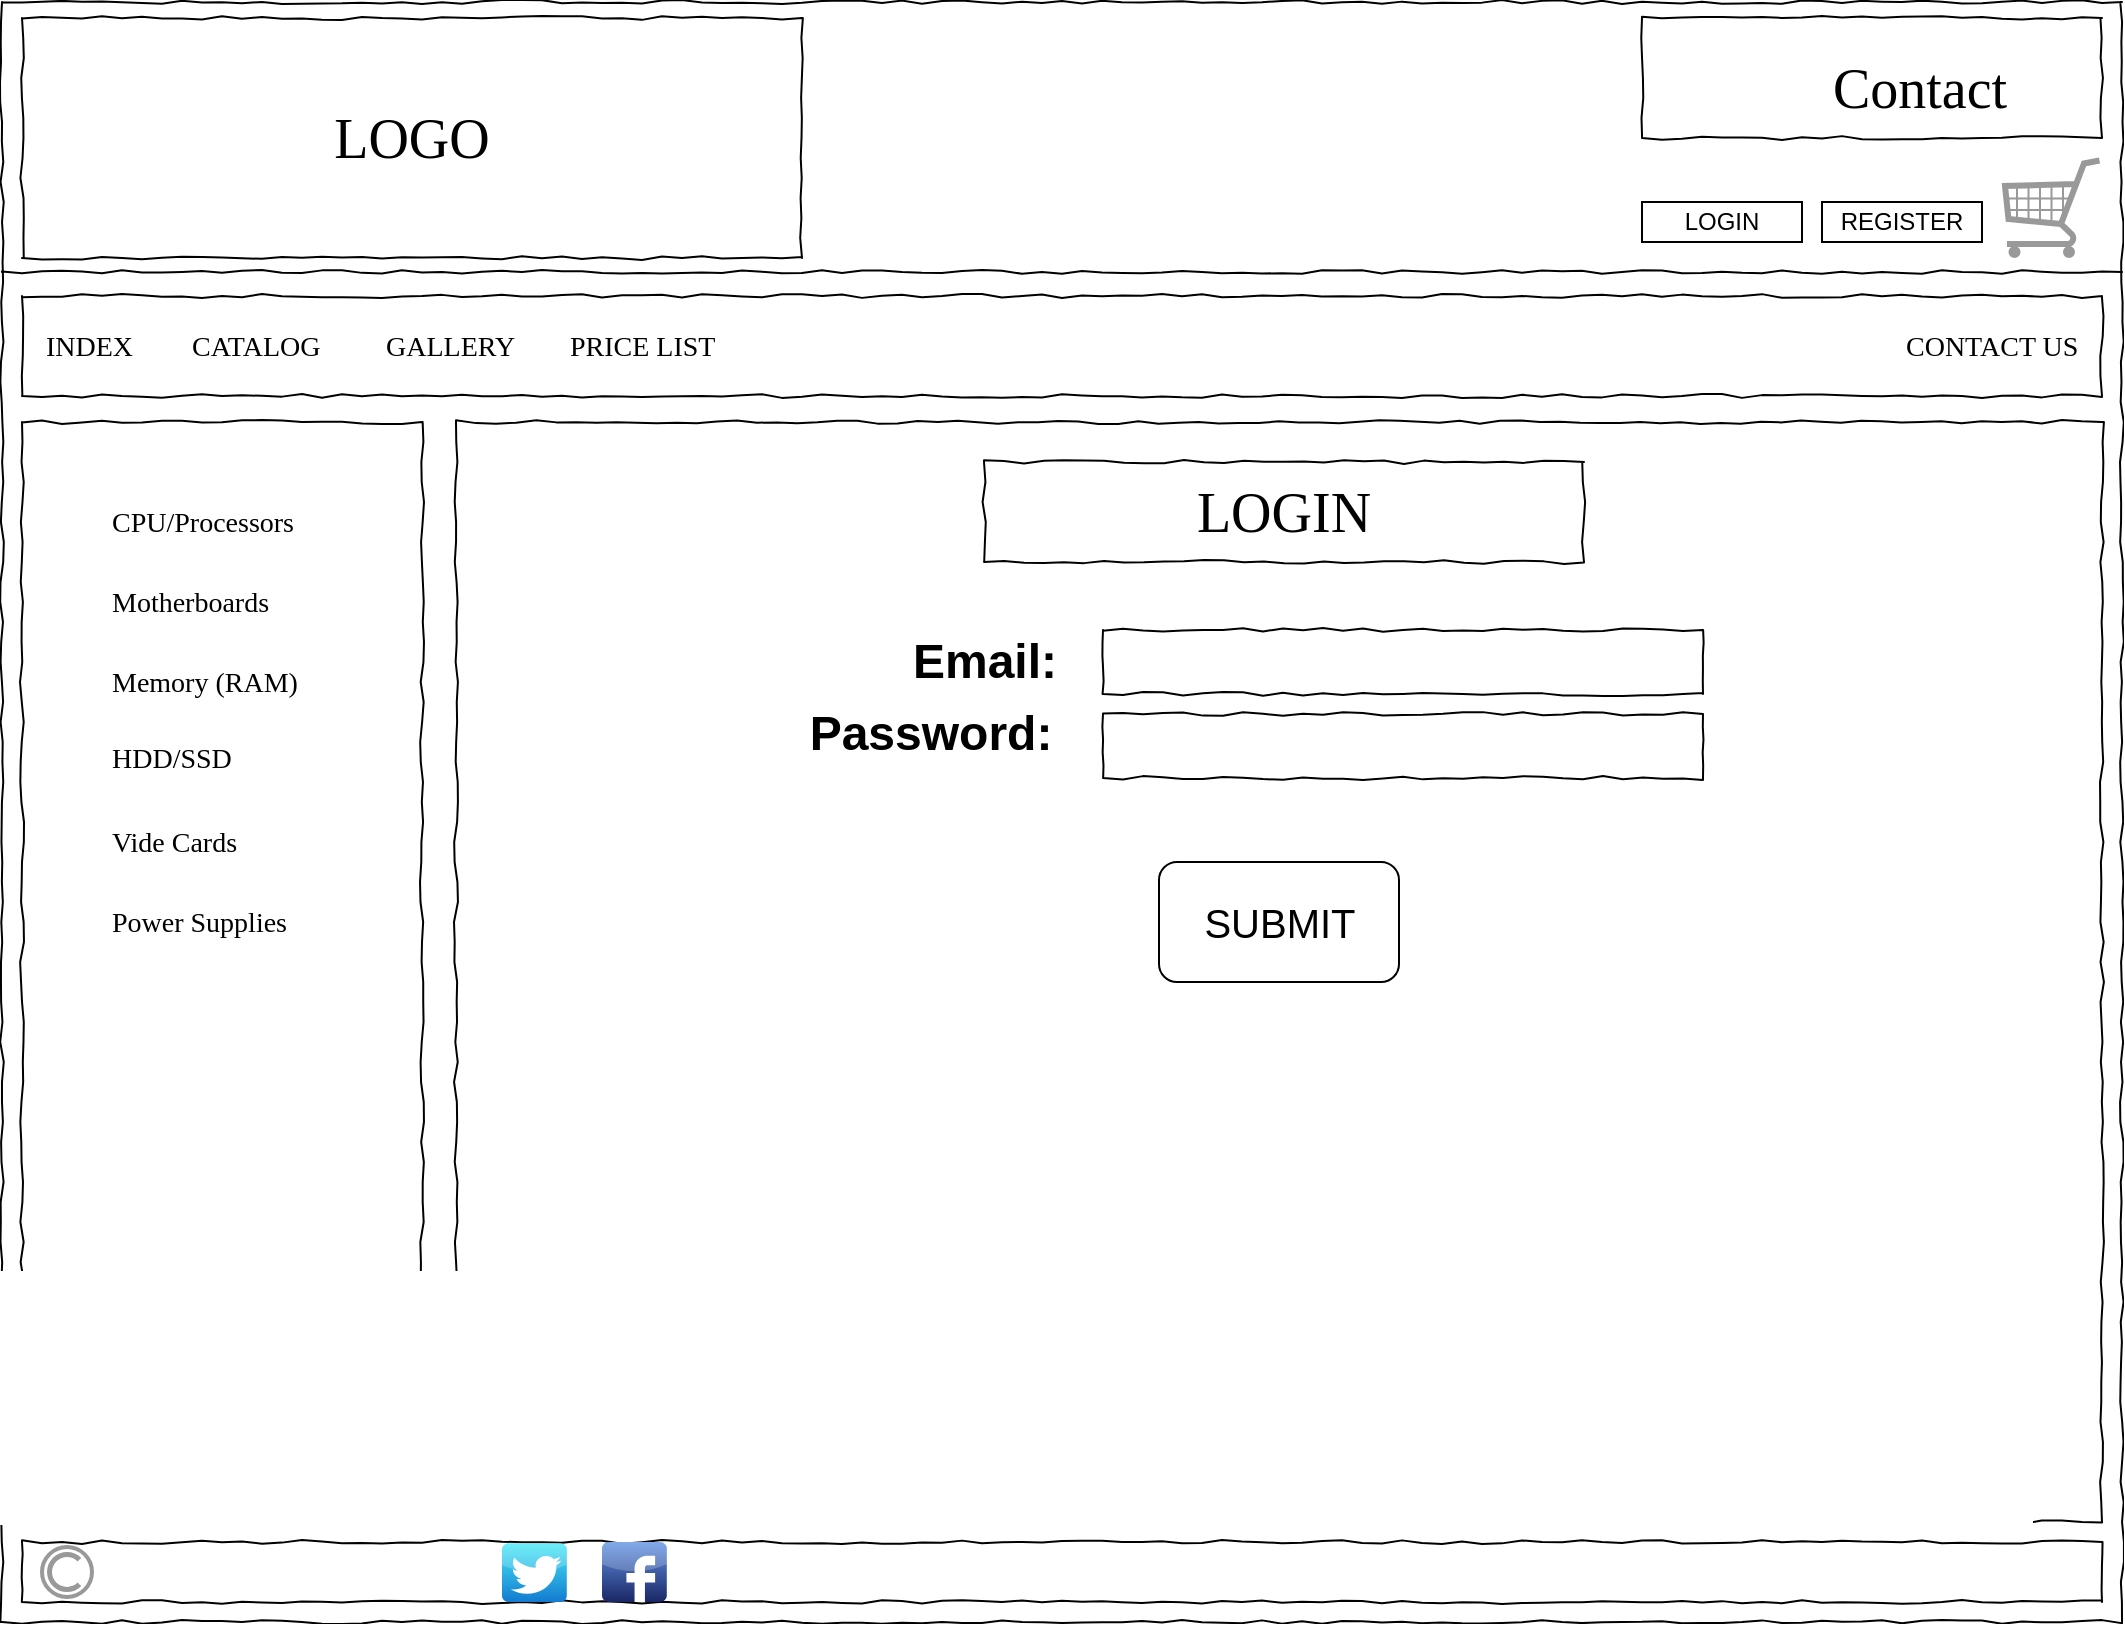 <mxfile version="13.6.2" type="device"><diagram id="NkQyYBgmZl4vOWVzMreP" name="Page-1"><mxGraphModel dx="1086" dy="806" grid="1" gridSize="10" guides="1" tooltips="1" connect="1" arrows="1" fold="1" page="1" pageScale="1" pageWidth="827" pageHeight="1169" math="0" shadow="0"><root><mxCell id="0"/><mxCell id="1" parent="0"/><mxCell id="08jpZxsxpoSbJNNxeqUy-1" value="" style="whiteSpace=wrap;html=1;rounded=0;shadow=0;labelBackgroundColor=none;strokeColor=#000000;strokeWidth=1;fillColor=none;fontFamily=Verdana;fontSize=12;fontColor=#000000;align=center;comic=1;" parent="1" vertex="1"><mxGeometry x="20" y="10" width="1060" height="810" as="geometry"/></mxCell><mxCell id="08jpZxsxpoSbJNNxeqUy-2" value="" style="whiteSpace=wrap;html=1;rounded=0;shadow=0;labelBackgroundColor=none;strokeWidth=1;fillColor=none;fontFamily=Verdana;fontSize=12;align=center;comic=1;" parent="1" vertex="1"><mxGeometry x="247" y="220" width="823" height="550" as="geometry"/></mxCell><mxCell id="08jpZxsxpoSbJNNxeqUy-3" value="" style="whiteSpace=wrap;html=1;rounded=0;shadow=0;labelBackgroundColor=none;strokeWidth=1;fillColor=none;fontFamily=Verdana;fontSize=12;align=center;comic=1;" parent="1" vertex="1"><mxGeometry x="30" y="220" width="200" height="550" as="geometry"/></mxCell><mxCell id="08jpZxsxpoSbJNNxeqUy-4" value="" style="line;strokeWidth=1;html=1;rounded=0;shadow=0;labelBackgroundColor=none;fillColor=none;fontFamily=Verdana;fontSize=14;fontColor=#000000;align=center;comic=1;" parent="1" vertex="1"><mxGeometry x="20" y="140" width="1060" height="10" as="geometry"/></mxCell><mxCell id="08jpZxsxpoSbJNNxeqUy-6" value="" style="whiteSpace=wrap;html=1;rounded=0;shadow=0;labelBackgroundColor=none;strokeWidth=1;fillColor=none;fontFamily=Verdana;fontSize=12;align=center;comic=1;" parent="1" vertex="1"><mxGeometry x="30" y="780" width="1040" height="30" as="geometry"/></mxCell><mxCell id="08jpZxsxpoSbJNNxeqUy-7" value="" style="dashed=0;outlineConnect=0;html=1;align=center;labelPosition=center;verticalLabelPosition=bottom;verticalAlign=top;shape=mxgraph.webicons.twitter;fillColor=#49EAF7;gradientColor=#137BD0" parent="1" vertex="1"><mxGeometry x="270" y="780.6" width="32.4" height="29.4" as="geometry"/></mxCell><mxCell id="08jpZxsxpoSbJNNxeqUy-8" value="" style="dashed=0;outlineConnect=0;html=1;align=center;labelPosition=center;verticalLabelPosition=bottom;verticalAlign=top;shape=mxgraph.webicons.facebook;fillColor=#6294E4;gradientColor=#1A2665" parent="1" vertex="1"><mxGeometry x="320" y="780" width="32.4" height="30" as="geometry"/></mxCell><mxCell id="08jpZxsxpoSbJNNxeqUy-9" value="" style="shape=image;html=1;verticalAlign=top;verticalLabelPosition=bottom;labelBackgroundColor=#ffffff;imageAspect=0;aspect=fixed;image=https://cdn4.iconfinder.com/data/icons/social-media-2146/512/25_social-128.png" parent="1" vertex="1"><mxGeometry x="370" y="780" width="30" height="30" as="geometry"/></mxCell><mxCell id="08jpZxsxpoSbJNNxeqUy-10" value="" style="strokeColor=#999999;verticalLabelPosition=bottom;shadow=0;dashed=0;verticalAlign=top;strokeWidth=2;html=1;shape=mxgraph.mockup.misc.copyrightIcon;" parent="1" vertex="1"><mxGeometry x="40" y="782.5" width="25" height="25" as="geometry"/></mxCell><mxCell id="08jpZxsxpoSbJNNxeqUy-11" value="LOGIN" style="whiteSpace=wrap;html=1;rounded=0;shadow=0;labelBackgroundColor=none;strokeWidth=1;fontFamily=Verdana;fontSize=28;align=center;comic=1;" parent="1" vertex="1"><mxGeometry x="511" y="240" width="300" height="50" as="geometry"/></mxCell><mxCell id="08jpZxsxpoSbJNNxeqUy-13" value="Email:" style="text;strokeColor=none;fillColor=none;html=1;fontSize=24;fontStyle=1;verticalAlign=middle;align=center;" parent="1" vertex="1"><mxGeometry x="440.5" y="320" width="140" height="40" as="geometry"/></mxCell><mxCell id="08jpZxsxpoSbJNNxeqUy-14" value="Password:" style="text;strokeColor=none;fillColor=none;html=1;fontSize=24;fontStyle=1;verticalAlign=middle;align=center;" parent="1" vertex="1"><mxGeometry x="414" y="356" width="140" height="40" as="geometry"/></mxCell><mxCell id="08jpZxsxpoSbJNNxeqUy-16" value="" style="whiteSpace=wrap;html=1;rounded=0;shadow=0;labelBackgroundColor=none;strokeWidth=1;fontFamily=Verdana;fontSize=28;align=center;comic=1;" parent="1" vertex="1"><mxGeometry x="570.5" y="324" width="300" height="32" as="geometry"/></mxCell><mxCell id="08jpZxsxpoSbJNNxeqUy-17" value="" style="whiteSpace=wrap;html=1;rounded=0;shadow=0;labelBackgroundColor=none;strokeWidth=1;fontFamily=Verdana;fontSize=28;align=center;comic=1;" parent="1" vertex="1"><mxGeometry x="570.5" y="366" width="300" height="32" as="geometry"/></mxCell><mxCell id="08jpZxsxpoSbJNNxeqUy-18" value="&lt;font style=&quot;font-size: 20px&quot;&gt;SUBMIT&lt;/font&gt;" style="rounded=1;whiteSpace=wrap;html=1;" parent="1" vertex="1"><mxGeometry x="598.5" y="440" width="120" height="60" as="geometry"/></mxCell><mxCell id="08jpZxsxpoSbJNNxeqUy-25" value="CPU/Processors" style="text;html=1;points=[];align=left;verticalAlign=top;spacingTop=-4;fontSize=14;fontFamily=Verdana" parent="1" vertex="1"><mxGeometry x="72.5" y="260" width="115" height="20" as="geometry"/></mxCell><mxCell id="08jpZxsxpoSbJNNxeqUy-26" value="Motherboards" style="text;html=1;points=[];align=left;verticalAlign=top;spacingTop=-4;fontSize=14;fontFamily=Verdana" parent="1" vertex="1"><mxGeometry x="72.5" y="300" width="100" height="20" as="geometry"/></mxCell><mxCell id="08jpZxsxpoSbJNNxeqUy-27" value="Memory (RAM)" style="text;html=1;points=[];align=left;verticalAlign=top;spacingTop=-4;fontSize=14;fontFamily=Verdana" parent="1" vertex="1"><mxGeometry x="72.5" y="340" width="110" height="20" as="geometry"/></mxCell><mxCell id="08jpZxsxpoSbJNNxeqUy-28" value="HDD/SSD" style="text;html=1;points=[];align=left;verticalAlign=top;spacingTop=-4;fontSize=14;fontFamily=Verdana" parent="1" vertex="1"><mxGeometry x="72.5" y="378" width="70" height="20" as="geometry"/></mxCell><mxCell id="08jpZxsxpoSbJNNxeqUy-29" value="Vide Cards" style="text;html=1;points=[];align=left;verticalAlign=top;spacingTop=-4;fontSize=14;fontFamily=Verdana" parent="1" vertex="1"><mxGeometry x="72.5" y="420" width="80" height="20" as="geometry"/></mxCell><mxCell id="08jpZxsxpoSbJNNxeqUy-30" value="Power Supplies" style="text;html=1;points=[];align=left;verticalAlign=top;spacingTop=-4;fontSize=14;fontFamily=Verdana" parent="1" vertex="1"><mxGeometry x="72.5" y="460" width="110" height="20" as="geometry"/></mxCell><mxCell id="08jpZxsxpoSbJNNxeqUy-31" value="LOGO" style="whiteSpace=wrap;html=1;rounded=0;shadow=0;labelBackgroundColor=none;strokeWidth=1;fontFamily=Verdana;fontSize=28;align=center;comic=1;" parent="1" vertex="1"><mxGeometry x="30" y="18" width="390" height="120" as="geometry"/></mxCell><mxCell id="08jpZxsxpoSbJNNxeqUy-32" value="&lt;p style=&quot;margin-left: 0.5in ; margin-bottom: 0.17in ; line-height: 100%&quot;&gt;Contact&lt;/p&gt;" style="whiteSpace=wrap;html=1;rounded=0;shadow=0;labelBackgroundColor=none;strokeWidth=1;fontFamily=Verdana;fontSize=28;align=center;comic=1;" parent="1" vertex="1"><mxGeometry x="840" y="18" width="230" height="60" as="geometry"/></mxCell><mxCell id="08jpZxsxpoSbJNNxeqUy-33" value="" style="verticalLabelPosition=bottom;shadow=0;dashed=0;align=center;html=1;verticalAlign=top;strokeWidth=1;shape=mxgraph.mockup.misc.shoppingCart;strokeColor=#999999;" parent="1" vertex="1"><mxGeometry x="1020" y="88" width="50" height="50" as="geometry"/></mxCell><mxCell id="08jpZxsxpoSbJNNxeqUy-34" value="LOGIN" style="rounded=0;whiteSpace=wrap;html=1;" parent="1" vertex="1"><mxGeometry x="840" y="110" width="80" height="20" as="geometry"/></mxCell><mxCell id="08jpZxsxpoSbJNNxeqUy-35" value="REGISTER" style="rounded=0;whiteSpace=wrap;html=1;" parent="1" vertex="1"><mxGeometry x="930" y="110" width="80" height="20" as="geometry"/></mxCell><mxCell id="5q-VDSTFZYAf9iaPai_H-1" value="" style="whiteSpace=wrap;html=1;rounded=0;shadow=0;labelBackgroundColor=none;strokeWidth=1;fillColor=none;fontFamily=Verdana;fontSize=12;align=center;comic=1;" vertex="1" parent="1"><mxGeometry x="30" y="157" width="1040" height="50" as="geometry"/></mxCell><mxCell id="5q-VDSTFZYAf9iaPai_H-2" value="INDEX" style="text;html=1;points=[];align=left;verticalAlign=top;spacingTop=-4;fontSize=14;fontFamily=Verdana" vertex="1" parent="1"><mxGeometry x="40" y="172" width="60" height="20" as="geometry"/></mxCell><mxCell id="5q-VDSTFZYAf9iaPai_H-3" value="CATALOG" style="text;html=1;points=[];align=left;verticalAlign=top;spacingTop=-4;fontSize=14;fontFamily=Verdana" vertex="1" parent="1"><mxGeometry x="112.5" y="172" width="60" height="20" as="geometry"/></mxCell><mxCell id="5q-VDSTFZYAf9iaPai_H-4" value="GALLERY" style="text;html=1;points=[];align=left;verticalAlign=top;spacingTop=-4;fontSize=14;fontFamily=Verdana" vertex="1" parent="1"><mxGeometry x="210" y="172" width="70" height="20" as="geometry"/></mxCell><mxCell id="5q-VDSTFZYAf9iaPai_H-5" value="PRICE LIST" style="text;html=1;points=[];align=left;verticalAlign=top;spacingTop=-4;fontSize=14;fontFamily=Verdana" vertex="1" parent="1"><mxGeometry x="301.5" y="172" width="80" height="20" as="geometry"/></mxCell><mxCell id="5q-VDSTFZYAf9iaPai_H-6" value="CONTACT US" style="text;html=1;points=[];align=left;verticalAlign=top;spacingTop=-4;fontSize=14;fontFamily=Verdana" vertex="1" parent="1"><mxGeometry x="970" y="172" width="100" height="20" as="geometry"/></mxCell></root></mxGraphModel></diagram></mxfile>